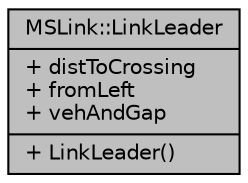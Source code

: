 digraph "MSLink::LinkLeader"
{
  edge [fontname="Helvetica",fontsize="10",labelfontname="Helvetica",labelfontsize="10"];
  node [fontname="Helvetica",fontsize="10",shape=record];
  Node1 [label="{MSLink::LinkLeader\n|+ distToCrossing\l+ fromLeft\l+ vehAndGap\l|+ LinkLeader()\l}",height=0.2,width=0.4,color="black", fillcolor="grey75", style="filled", fontcolor="black"];
}
